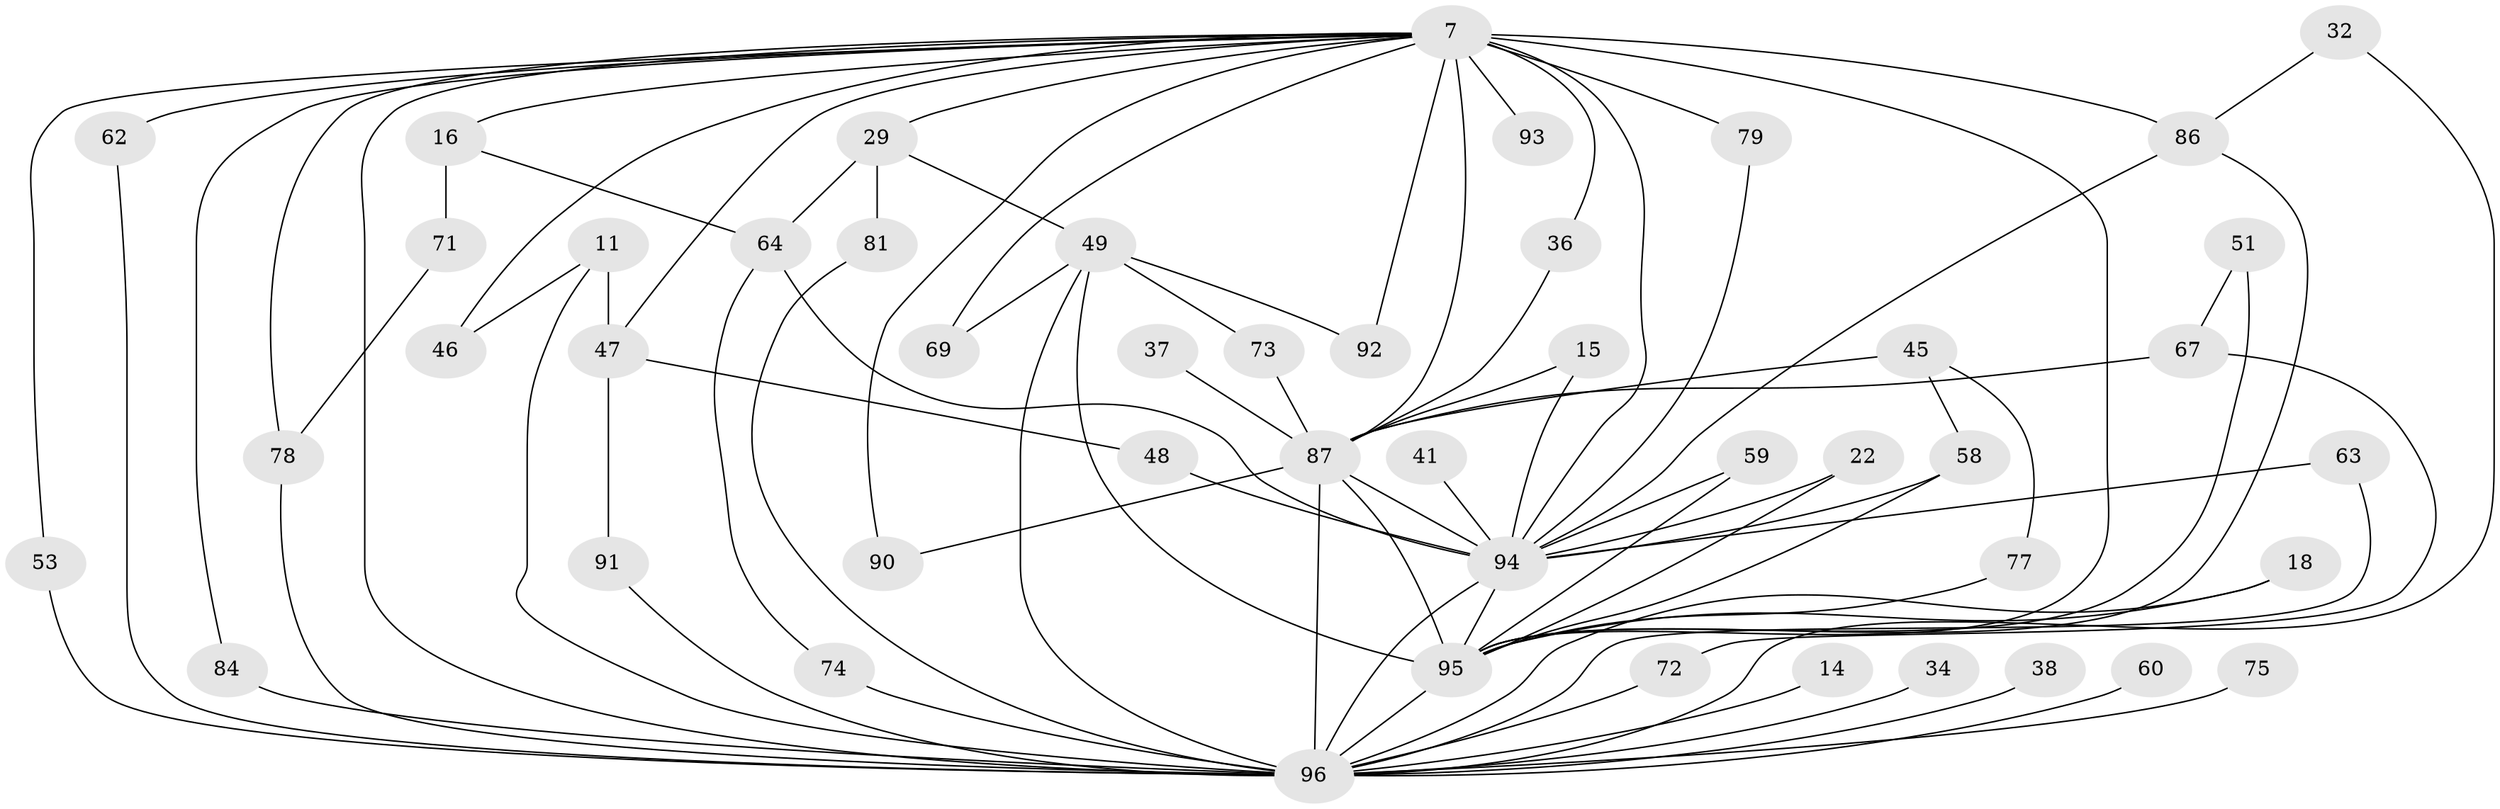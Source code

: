 // original degree distribution, {12: 0.010416666666666666, 23: 0.010416666666666666, 25: 0.010416666666666666, 17: 0.010416666666666666, 22: 0.010416666666666666, 15: 0.010416666666666666, 26: 0.010416666666666666, 21: 0.010416666666666666, 16: 0.020833333333333332, 4: 0.10416666666666667, 7: 0.010416666666666666, 3: 0.21875, 2: 0.5104166666666666, 10: 0.010416666666666666, 5: 0.03125, 8: 0.010416666666666666}
// Generated by graph-tools (version 1.1) at 2025/43/03/09/25 04:43:48]
// undirected, 48 vertices, 87 edges
graph export_dot {
graph [start="1"]
  node [color=gray90,style=filled];
  7 [super="+2"];
  11;
  14;
  15;
  16;
  18;
  22;
  29 [super="+20"];
  32;
  34;
  36;
  37;
  38;
  41;
  45;
  46;
  47 [super="+28"];
  48;
  49 [super="+12+27"];
  51;
  53;
  58 [super="+50"];
  59;
  60;
  62;
  63;
  64 [super="+39+55"];
  67;
  69;
  71;
  72 [super="+68"];
  73;
  74 [super="+44"];
  75;
  77;
  78 [super="+42"];
  79 [super="+24"];
  81;
  84 [super="+52+76"];
  86 [super="+30"];
  87 [super="+61+70"];
  90;
  91;
  92;
  93;
  94 [super="+65+31+40+89+66+54"];
  95 [super="+88+83"];
  96 [super="+80+85+5+10"];
  7 -- 16 [weight=2];
  7 -- 29 [weight=2];
  7 -- 36;
  7 -- 53;
  7 -- 69;
  7 -- 86 [weight=3];
  7 -- 90;
  7 -- 92;
  7 -- 93 [weight=2];
  7 -- 79 [weight=2];
  7 -- 46;
  7 -- 47 [weight=2];
  7 -- 62;
  7 -- 84;
  7 -- 94 [weight=3];
  7 -- 87 [weight=7];
  7 -- 96 [weight=8];
  7 -- 78;
  7 -- 95 [weight=6];
  11 -- 46;
  11 -- 47;
  11 -- 96 [weight=2];
  14 -- 96 [weight=2];
  15 -- 94;
  15 -- 87 [weight=2];
  16 -- 71;
  16 -- 64;
  18 -- 96;
  18 -- 95;
  22 -- 94;
  22 -- 95;
  29 -- 81;
  29 -- 49;
  29 -- 64;
  32 -- 86;
  32 -- 96;
  34 -- 96 [weight=2];
  36 -- 87;
  37 -- 87;
  38 -- 96 [weight=2];
  41 -- 94;
  45 -- 77;
  45 -- 58;
  45 -- 87 [weight=2];
  47 -- 48;
  47 -- 91;
  48 -- 94;
  49 -- 92;
  49 -- 73;
  49 -- 69;
  49 -- 95 [weight=2];
  49 -- 96;
  51 -- 67;
  51 -- 95 [weight=2];
  53 -- 96;
  58 -- 94;
  58 -- 95;
  59 -- 94;
  59 -- 95;
  60 -- 96 [weight=2];
  62 -- 96;
  63 -- 96;
  63 -- 94;
  64 -- 74;
  64 -- 94;
  67 -- 72;
  67 -- 87;
  71 -- 78;
  72 -- 96 [weight=2];
  73 -- 87;
  74 -- 96 [weight=4];
  75 -- 96 [weight=2];
  77 -- 95;
  78 -- 96 [weight=2];
  79 -- 94;
  81 -- 96;
  84 -- 96 [weight=3];
  86 -- 94;
  86 -- 95;
  87 -- 96 [weight=12];
  87 -- 90;
  87 -- 94 [weight=5];
  87 -- 95 [weight=5];
  91 -- 96;
  94 -- 96;
  94 -- 95;
  95 -- 96 [weight=13];
}
